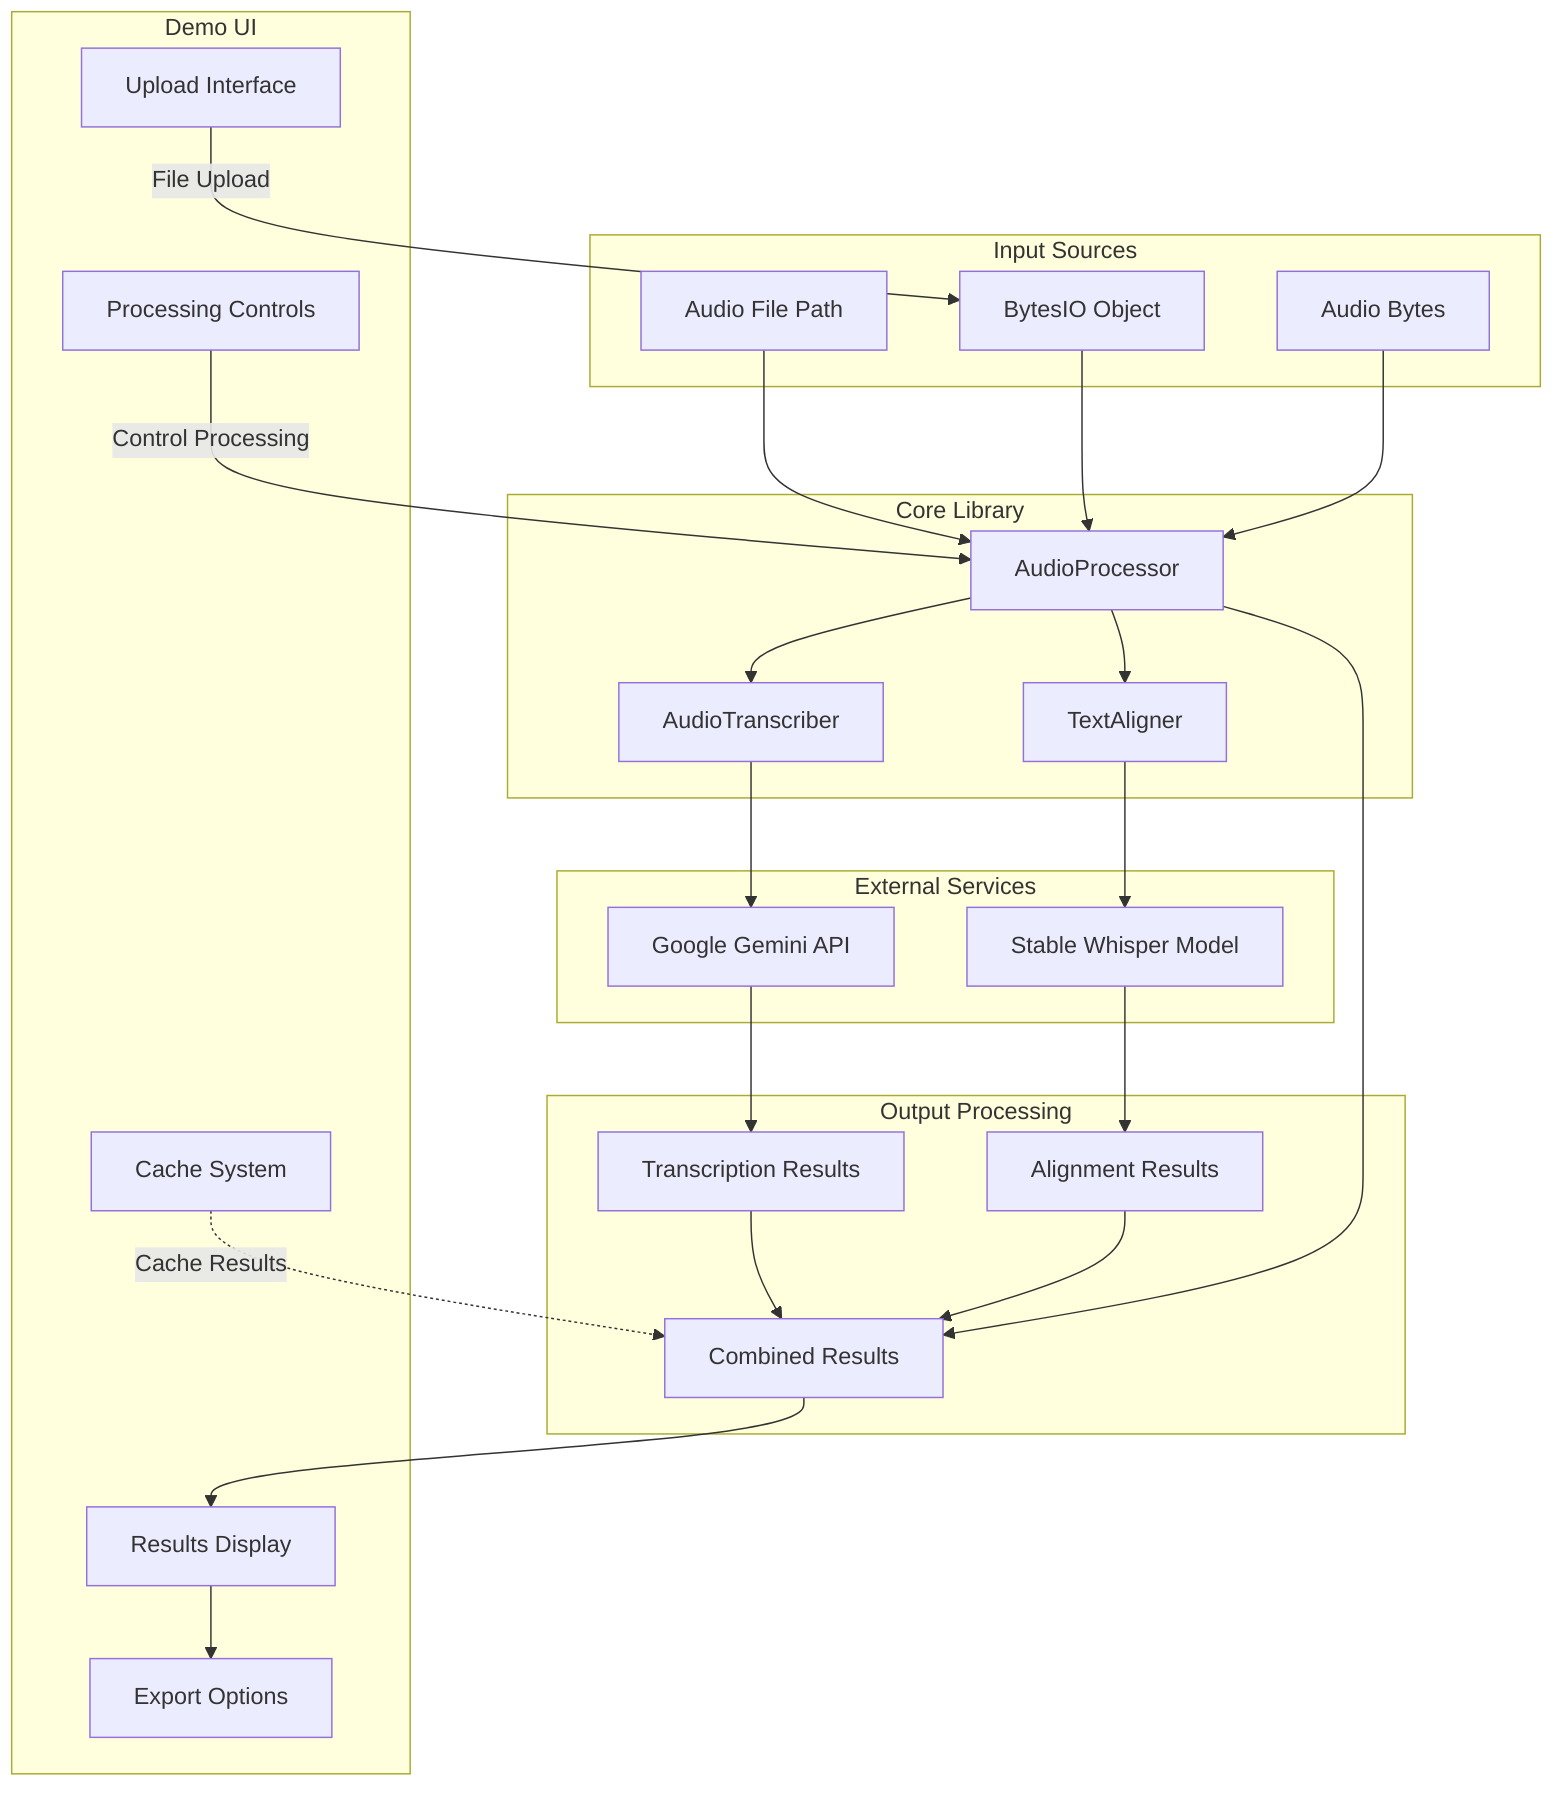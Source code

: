 flowchart TD
    subgraph "Input Sources"
        A1[Audio File Path]
        A2[BytesIO Object]
        A3[Audio Bytes]
    end
    
    subgraph "Core Library" 
        B1[AudioTranscriber]
        B2[TextAligner]
        B3[AudioProcessor]
    end
    
    subgraph "External Services"
        C1[Google Gemini API]
        C2[Stable Whisper Model]
    end
    
    subgraph "Output Processing" 
        D1[Transcription Results]
        D2[Alignment Results]
        D3[Combined Results]
    end
    
    subgraph "Demo UI"
        E1[Upload Interface]
        E2[Processing Controls]
        E3[Results Display]
        E4[Export Options]
        E5[Cache System]
    end
    
    A1 --> B3
    A2 --> B3
    A3 --> B3
    
    B3 --> B1
    B3 --> B2
    B1 --> C1
    B2 --> C2
    
    C1 --> D1
    C2 --> D2
    D1 --> D3
    D2 --> D3
    
    E1 -->|File Upload| A2
    B3 --> D3
    D3 --> E3
    E3 --> E4
    E5 -.->|Cache Results| D3
    E2 -->|Control Processing| B3